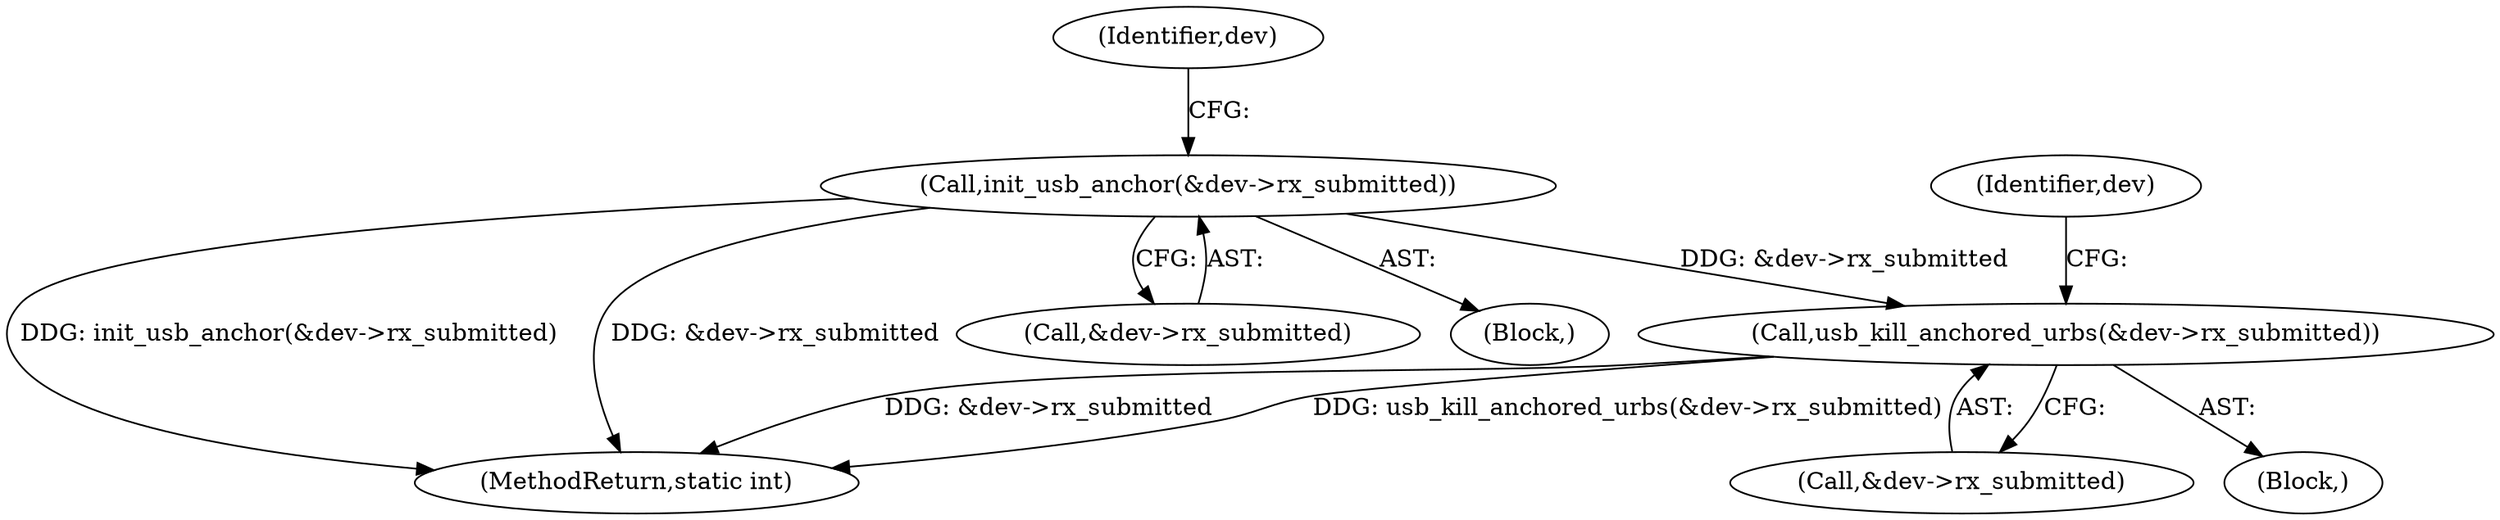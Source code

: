 digraph "0_linux_c919a3069c775c1c876bec55e00b2305d5125caa@pointer" {
"1000323" [label="(Call,usb_kill_anchored_urbs(&dev->rx_submitted))"];
"1000248" [label="(Call,init_usb_anchor(&dev->rx_submitted))"];
"1000329" [label="(Identifier,dev)"];
"1000249" [label="(Call,&dev->rx_submitted)"];
"1000343" [label="(MethodReturn,static int)"];
"1000296" [label="(Block,)"];
"1000107" [label="(Block,)"];
"1000324" [label="(Call,&dev->rx_submitted)"];
"1000256" [label="(Identifier,dev)"];
"1000323" [label="(Call,usb_kill_anchored_urbs(&dev->rx_submitted))"];
"1000248" [label="(Call,init_usb_anchor(&dev->rx_submitted))"];
"1000323" -> "1000296"  [label="AST: "];
"1000323" -> "1000324"  [label="CFG: "];
"1000324" -> "1000323"  [label="AST: "];
"1000329" -> "1000323"  [label="CFG: "];
"1000323" -> "1000343"  [label="DDG: &dev->rx_submitted"];
"1000323" -> "1000343"  [label="DDG: usb_kill_anchored_urbs(&dev->rx_submitted)"];
"1000248" -> "1000323"  [label="DDG: &dev->rx_submitted"];
"1000248" -> "1000107"  [label="AST: "];
"1000248" -> "1000249"  [label="CFG: "];
"1000249" -> "1000248"  [label="AST: "];
"1000256" -> "1000248"  [label="CFG: "];
"1000248" -> "1000343"  [label="DDG: init_usb_anchor(&dev->rx_submitted)"];
"1000248" -> "1000343"  [label="DDG: &dev->rx_submitted"];
}

